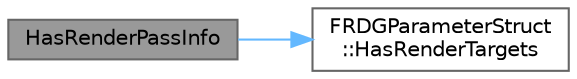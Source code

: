 digraph "HasRenderPassInfo"
{
 // INTERACTIVE_SVG=YES
 // LATEX_PDF_SIZE
  bgcolor="transparent";
  edge [fontname=Helvetica,fontsize=10,labelfontname=Helvetica,labelfontsize=10];
  node [fontname=Helvetica,fontsize=10,shape=box,height=0.2,width=0.4];
  rankdir="LR";
  Node1 [id="Node000001",label="HasRenderPassInfo",height=0.2,width=0.4,color="gray40", fillcolor="grey60", style="filled", fontcolor="black",tooltip=" "];
  Node1 -> Node2 [id="edge1_Node000001_Node000002",color="steelblue1",style="solid",tooltip=" "];
  Node2 [id="Node000002",label="FRDGParameterStruct\l::HasRenderTargets",height=0.2,width=0.4,color="grey40", fillcolor="white", style="filled",URL="$d0/dda/classFRDGParameterStruct.html#a288623b3ef64d5435f894f25bea0b66c",tooltip="Helpful forwards from the layout."];
}
